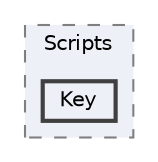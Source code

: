 digraph "C:/dev/RD8/Assets/Scripts/Key"
{
 // LATEX_PDF_SIZE
  bgcolor="transparent";
  edge [fontname=Helvetica,fontsize=10,labelfontname=Helvetica,labelfontsize=10];
  node [fontname=Helvetica,fontsize=10,shape=box,height=0.2,width=0.4];
  compound=true
  subgraph clusterdir_6dc64fe3e81392366e0e322217d46023 {
    graph [ bgcolor="#edf0f7", pencolor="grey50", label="Scripts", fontname=Helvetica,fontsize=10 style="filled,dashed", URL="dir_6dc64fe3e81392366e0e322217d46023.html",tooltip=""]
  dir_2a41275e91655ac52bc59d13443b3665 [label="Key", fillcolor="#edf0f7", color="grey25", style="filled,bold", URL="dir_2a41275e91655ac52bc59d13443b3665.html",tooltip=""];
  }
}

